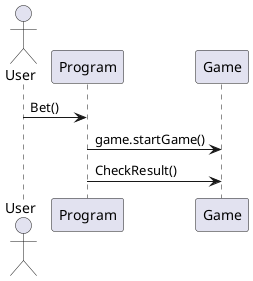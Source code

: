 ﻿@startuml
'' SequenceDiagram

actor User

User -> Program: Bet()
Program -> Game: game.startGame()
Program -> Game: CheckResult()
@enduml